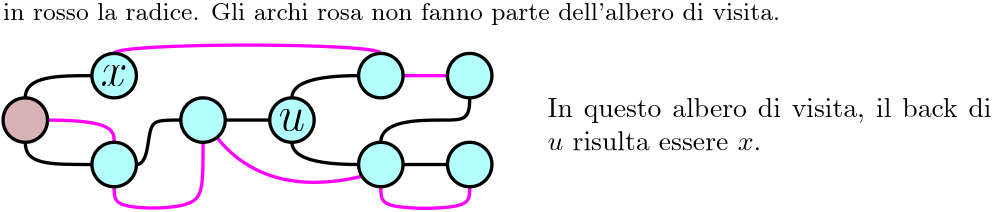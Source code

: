 <?xml version="1.0"?>
<!DOCTYPE ipe SYSTEM "ipe.dtd">
<ipe version="70218" creator="Ipe 7.2.28">
<info created="D:20240309123209" modified="D:20240309123624"/>
<ipestyle name="basic">
<symbol name="arrow/arc(spx)">
<path stroke="sym-stroke" fill="sym-stroke" pen="sym-pen">
0 0 m
-1 0.333 l
-1 -0.333 l
h
</path>
</symbol>
<symbol name="arrow/farc(spx)">
<path stroke="sym-stroke" fill="white" pen="sym-pen">
0 0 m
-1 0.333 l
-1 -0.333 l
h
</path>
</symbol>
<symbol name="arrow/ptarc(spx)">
<path stroke="sym-stroke" fill="sym-stroke" pen="sym-pen">
0 0 m
-1 0.333 l
-0.8 0 l
-1 -0.333 l
h
</path>
</symbol>
<symbol name="arrow/fptarc(spx)">
<path stroke="sym-stroke" fill="white" pen="sym-pen">
0 0 m
-1 0.333 l
-0.8 0 l
-1 -0.333 l
h
</path>
</symbol>
<symbol name="mark/circle(sx)" transformations="translations">
<path fill="sym-stroke">
0.6 0 0 0.6 0 0 e
0.4 0 0 0.4 0 0 e
</path>
</symbol>
<symbol name="mark/disk(sx)" transformations="translations">
<path fill="sym-stroke">
0.6 0 0 0.6 0 0 e
</path>
</symbol>
<symbol name="mark/fdisk(sfx)" transformations="translations">
<group>
<path fill="sym-fill">
0.5 0 0 0.5 0 0 e
</path>
<path fill="sym-stroke" fillrule="eofill">
0.6 0 0 0.6 0 0 e
0.4 0 0 0.4 0 0 e
</path>
</group>
</symbol>
<symbol name="mark/box(sx)" transformations="translations">
<path fill="sym-stroke" fillrule="eofill">
-0.6 -0.6 m
0.6 -0.6 l
0.6 0.6 l
-0.6 0.6 l
h
-0.4 -0.4 m
0.4 -0.4 l
0.4 0.4 l
-0.4 0.4 l
h
</path>
</symbol>
<symbol name="mark/square(sx)" transformations="translations">
<path fill="sym-stroke">
-0.6 -0.6 m
0.6 -0.6 l
0.6 0.6 l
-0.6 0.6 l
h
</path>
</symbol>
<symbol name="mark/fsquare(sfx)" transformations="translations">
<group>
<path fill="sym-fill">
-0.5 -0.5 m
0.5 -0.5 l
0.5 0.5 l
-0.5 0.5 l
h
</path>
<path fill="sym-stroke" fillrule="eofill">
-0.6 -0.6 m
0.6 -0.6 l
0.6 0.6 l
-0.6 0.6 l
h
-0.4 -0.4 m
0.4 -0.4 l
0.4 0.4 l
-0.4 0.4 l
h
</path>
</group>
</symbol>
<symbol name="mark/cross(sx)" transformations="translations">
<group>
<path fill="sym-stroke">
-0.43 -0.57 m
0.57 0.43 l
0.43 0.57 l
-0.57 -0.43 l
h
</path>
<path fill="sym-stroke">
-0.43 0.57 m
0.57 -0.43 l
0.43 -0.57 l
-0.57 0.43 l
h
</path>
</group>
</symbol>
<symbol name="arrow/fnormal(spx)">
<path stroke="sym-stroke" fill="white" pen="sym-pen">
0 0 m
-1 0.333 l
-1 -0.333 l
h
</path>
</symbol>
<symbol name="arrow/pointed(spx)">
<path stroke="sym-stroke" fill="sym-stroke" pen="sym-pen">
0 0 m
-1 0.333 l
-0.8 0 l
-1 -0.333 l
h
</path>
</symbol>
<symbol name="arrow/fpointed(spx)">
<path stroke="sym-stroke" fill="white" pen="sym-pen">
0 0 m
-1 0.333 l
-0.8 0 l
-1 -0.333 l
h
</path>
</symbol>
<symbol name="arrow/linear(spx)">
<path stroke="sym-stroke" pen="sym-pen">
-1 0.333 m
0 0 l
-1 -0.333 l
</path>
</symbol>
<symbol name="arrow/fdouble(spx)">
<path stroke="sym-stroke" fill="white" pen="sym-pen">
0 0 m
-1 0.333 l
-1 -0.333 l
h
-1 0 m
-2 0.333 l
-2 -0.333 l
h
</path>
</symbol>
<symbol name="arrow/double(spx)">
<path stroke="sym-stroke" fill="sym-stroke" pen="sym-pen">
0 0 m
-1 0.333 l
-1 -0.333 l
h
-1 0 m
-2 0.333 l
-2 -0.333 l
h
</path>
</symbol>
<symbol name="arrow/mid-normal(spx)">
<path stroke="sym-stroke" fill="sym-stroke" pen="sym-pen">
0.5 0 m
-0.5 0.333 l
-0.5 -0.333 l
h
</path>
</symbol>
<symbol name="arrow/mid-fnormal(spx)">
<path stroke="sym-stroke" fill="white" pen="sym-pen">
0.5 0 m
-0.5 0.333 l
-0.5 -0.333 l
h
</path>
</symbol>
<symbol name="arrow/mid-pointed(spx)">
<path stroke="sym-stroke" fill="sym-stroke" pen="sym-pen">
0.5 0 m
-0.5 0.333 l
-0.3 0 l
-0.5 -0.333 l
h
</path>
</symbol>
<symbol name="arrow/mid-fpointed(spx)">
<path stroke="sym-stroke" fill="white" pen="sym-pen">
0.5 0 m
-0.5 0.333 l
-0.3 0 l
-0.5 -0.333 l
h
</path>
</symbol>
<symbol name="arrow/mid-double(spx)">
<path stroke="sym-stroke" fill="sym-stroke" pen="sym-pen">
1 0 m
0 0.333 l
0 -0.333 l
h
0 0 m
-1 0.333 l
-1 -0.333 l
h
</path>
</symbol>
<symbol name="arrow/mid-fdouble(spx)">
<path stroke="sym-stroke" fill="white" pen="sym-pen">
1 0 m
0 0.333 l
0 -0.333 l
h
0 0 m
-1 0.333 l
-1 -0.333 l
h
</path>
</symbol>
<anglesize name="22.5 deg" value="22.5"/>
<anglesize name="30 deg" value="30"/>
<anglesize name="45 deg" value="45"/>
<anglesize name="60 deg" value="60"/>
<anglesize name="90 deg" value="90"/>
<arrowsize name="large" value="10"/>
<arrowsize name="small" value="5"/>
<arrowsize name="tiny" value="3"/>
<color name="blue" value="0 0 1"/>
<color name="brown" value="0.647 0.165 0.165"/>
<color name="darkblue" value="0 0 0.545"/>
<color name="darkcyan" value="0 0.545 0.545"/>
<color name="darkgray" value="0.663"/>
<color name="darkgreen" value="0 0.392 0"/>
<color name="darkmagenta" value="0.545 0 0.545"/>
<color name="darkorange" value="1 0.549 0"/>
<color name="darkred" value="0.545 0 0"/>
<color name="gold" value="1 0.843 0"/>
<color name="gray" value="0.745"/>
<color name="green" value="0 1 0"/>
<color name="lightblue" value="0.678 0.847 0.902"/>
<color name="lightcyan" value="0.878 1 1"/>
<color name="lightgray" value="0.827"/>
<color name="lightgreen" value="0.565 0.933 0.565"/>
<color name="lightyellow" value="1 1 0.878"/>
<color name="navy" value="0 0 0.502"/>
<color name="orange" value="1 0.647 0"/>
<color name="pink" value="1 0.753 0.796"/>
<color name="purple" value="0.627 0.125 0.941"/>
<color name="red" value="1 0 0"/>
<color name="seagreen" value="0.18 0.545 0.341"/>
<color name="turquoise" value="0.251 0.878 0.816"/>
<color name="violet" value="0.933 0.51 0.933"/>
<color name="yellow" value="1 1 0"/>
<dashstyle name="dash dot dotted" value="[4 2 1 2 1 2] 0"/>
<dashstyle name="dash dotted" value="[4 2 1 2] 0"/>
<dashstyle name="dashed" value="[4] 0"/>
<dashstyle name="dotted" value="[1 3] 0"/>
<gridsize name="10 pts (~3.5 mm)" value="10"/>
<gridsize name="14 pts (~5 mm)" value="14"/>
<gridsize name="16 pts (~6 mm)" value="16"/>
<gridsize name="20 pts (~7 mm)" value="20"/>
<gridsize name="28 pts (~10 mm)" value="28"/>
<gridsize name="32 pts (~12 mm)" value="32"/>
<gridsize name="4 pts" value="4"/>
<gridsize name="56 pts (~20 mm)" value="56"/>
<gridsize name="8 pts (~3 mm)" value="8"/>
<opacity name="10%" value="0.1"/>
<opacity name="30%" value="0.3"/>
<opacity name="50%" value="0.5"/>
<opacity name="75%" value="0.75"/>
<pen name="fat" value="1.2"/>
<pen name="heavier" value="0.8"/>
<pen name="ultrafat" value="2"/>
<symbolsize name="large" value="5"/>
<symbolsize name="small" value="2"/>
<symbolsize name="tiny" value="1.1"/>
<textsize name="Huge" value="\Huge"/>
<textsize name="LARGE" value="\LARGE"/>
<textsize name="Large" value="\Large"/>
<textsize name="footnote" value="\footnotesize"/>
<textsize name="huge" value="\huge"/>
<textsize name="large" value="\large"/>
<textsize name="script" value="\scriptsize"/>
<textsize name="small" value="\small"/>
<textsize name="tiny" value="\tiny"/>
<textstyle name="center" begin="\begin{center}" end="\end{center}"/>
<textstyle name="item" begin="\begin{itemize}\item{}" end="\end{itemize}"/>
<textstyle name="itemize" begin="\begin{itemize}" end="\end{itemize}"/>
<tiling name="falling" angle="-60" step="4" width="1"/>
<tiling name="rising" angle="30" step="4" width="1"/>
</ipestyle>
<page>
<layer name="alpha"/>
<view layers="alpha" active="alpha"/>
<path layer="alpha" matrix="1 0 0 1 16 16" stroke="0" pen="fat">
152 736 m
152 744
164 744
176 744 c
</path>
<path matrix="1 0 0 1 16 16" stroke="0" pen="fat">
152 720 m
152 712
160 712
176 712 c
</path>
<path matrix="1 0 0 1 16 16" stroke="0" pen="fat">
192 712 m
196 712
196 728
200 728
208 728 c
</path>
<path matrix="1 0 0 1 16 16" stroke="0" pen="fat">
224 728 m
240 728 l
</path>
<path matrix="1 0 0 1 16 16" stroke="0" pen="fat">
248 736 m
248 744
272 744 c
</path>
<path matrix="1 0 0 1 16 16" stroke="0" pen="fat">
248 720 m
248 712
272 712 c
</path>
<path matrix="1 0 0 1 16 16" stroke="0" pen="fat">
288 712 m
304 712 l
</path>
<path matrix="1 0 0 1 16 16" stroke="0" pen="fat">
280 720 m
280 728
308 728
312 728
312 736 c
</path>
<path matrix="1 0 0 1 112 16" stroke="0" fill="0 1 1" pen="fat" opacity="30%" stroke-opacity="opaque">
8 0 0 8 152 728 e
</path>
<text transformations="translations" pos="264 744" stroke="0" type="label" width="9.594" height="7.412" depth="0" halign="center" valign="center" size="LARGE" style="math">u</text>
<text matrix="1 0 0 1 0 -8" transformations="translations" pos="160 788" stroke="0" type="label" width="279.94" height="6.23" depth="1.74" valign="baseline" size="small">in rosso la radice. Gli archi rosa non fanno parte dell&apos;albero di visita.</text>
<path stroke="1 0 1" pen="fat">
176 744 m
200 744
200 740
200 736 c
</path>
<path stroke="1 0 1" pen="fat">
200 720 m
200 716
200 712
232 712
232 720
232 736 c
</path>
<path stroke="1 0 1" pen="fat">
328 720 m
328 716
328 712
296 712
296 716
296 720 c
</path>
<path stroke="1 0 1" pen="fat">
320 760 m
304 760 l
</path>
<path stroke="1 0 1" pen="fat">
296 768 m
296 772
200 772
200 768 c
</path>
<path matrix="1 0 0 1 16 16" stroke="0" fill="0.502 0 0" pen="fat" opacity="30%" stroke-opacity="opaque">
8 0 0 8 152 728 e
</path>
<path matrix="1 0 0 1 48 32" stroke="0" fill="0 1 1" pen="fat" opacity="30%" stroke-opacity="opaque">
8 0 0 8 152 728 e
</path>
<path matrix="1 0 0 1 144 32" stroke="0" fill="0 1 1" pen="fat" opacity="30%" stroke-opacity="opaque">
8 0 0 8 152 728 e
</path>
<path matrix="1 0 0 1 176 0" stroke="0" fill="0 1 1" pen="fat" opacity="30%" stroke-opacity="opaque">
8 0 0 8 152 728 e
</path>
<path matrix="1 0 0 1 176 32" stroke="0" fill="0 1 1" pen="fat" opacity="30%" stroke-opacity="opaque">
8 0 0 8 152 728 e
</path>
<path matrix="1 0 0 1 48 0" stroke="0" fill="0 1 1" pen="fat" opacity="30%" stroke-opacity="opaque">
8 0 0 8 152 728 e
</path>
<text matrix="1 0 0 1 -64 16" transformations="translations" pos="264 744" stroke="0" type="label" width="9.579" height="7.412" depth="0" halign="center" valign="center" size="LARGE" style="math">x </text>
<text matrix="1 0 0 1 4 -16" transformations="translations" pos="352 768" stroke="0" type="minipage" width="160" height="11.924" depth="6.95" valign="top">In questo albero di visita, il back di $u$ risulta essere 
$x$.</text>
<path stroke="1 0 1" pen="fat">
289.016 723.726 m
262.121 717.328
246.127 726.214
237.004 737.706 c
</path>
<path matrix="1 0 0 1 79.9996 16.0003" stroke="0" fill="0 1 1" pen="fat" opacity="30%" stroke-opacity="opaque">
8 0 0 8 152 728 e
</path>
<path matrix="1 0 0 1 144 0.0003012" stroke="0" fill="0 1 1" pen="fat" opacity="30%" stroke-opacity="opaque">
8 0 0 8 152 728 e
</path>
</page>
</ipe>

